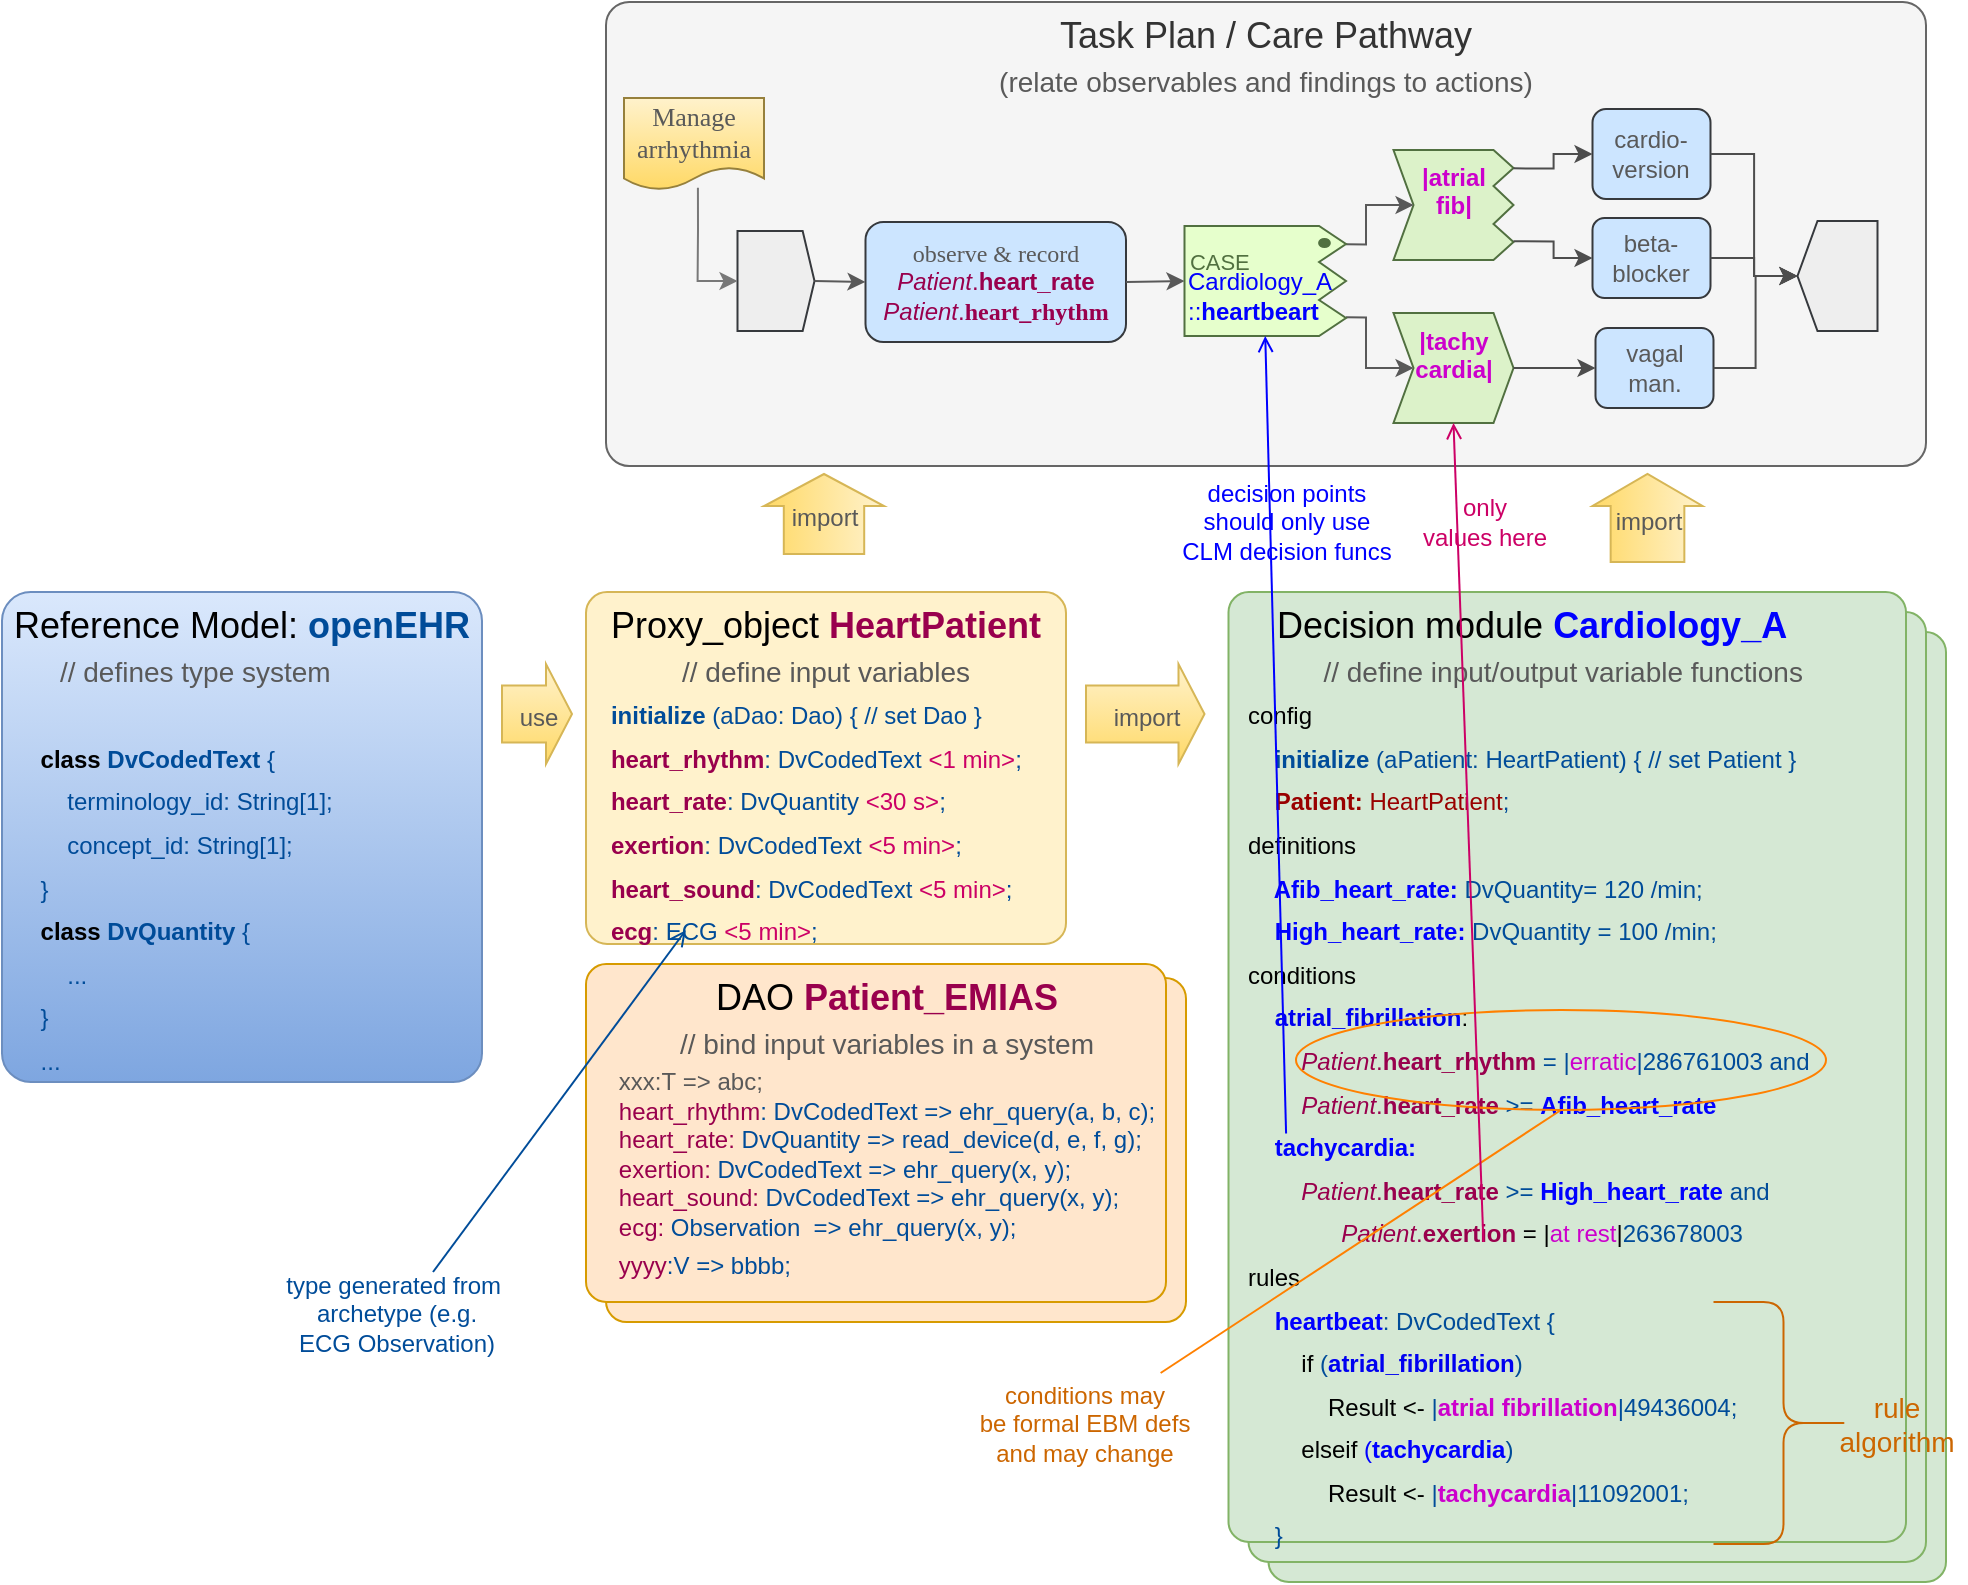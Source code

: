 <mxfile version="12.6.5" type="device"><diagram id="-mjmxiD4SZ3i_Z-_ZSI0" name="Page-1"><mxGraphModel dx="1368" dy="816" grid="1" gridSize="10" guides="1" tooltips="1" connect="1" arrows="1" fold="1" page="1" pageScale="1" pageWidth="1169" pageHeight="827" math="0" shadow="0"><root><mxCell id="0"/><mxCell id="1" parent="0"/><mxCell id="dO6ojmiXCGP0qlEIDVPj-22" value="" style="rounded=1;whiteSpace=wrap;html=1;fontSize=18;arcSize=6;verticalAlign=top;fillColor=#ffe6cc;strokeColor=#d79b00;" parent="1" vertex="1"><mxGeometry x="360" y="498" width="290" height="172" as="geometry"/></mxCell><mxCell id="dO6ojmiXCGP0qlEIDVPj-21" value="&lt;div&gt;&amp;nbsp; &amp;nbsp;Clinical Logic Module: &lt;b&gt;&lt;font color=&quot;#006600&quot;&gt;Cardiology_A&lt;/font&gt;&lt;/b&gt;&lt;/div&gt;&lt;font color=&quot;#595959&quot;&gt;&lt;div&gt;&lt;span style=&quot;font-size: 14px&quot;&gt;&amp;nbsp; &amp;nbsp; &amp;nbsp; &amp;nbsp; &amp;nbsp;(define input/output variable functions)&lt;/span&gt;&lt;/div&gt;&lt;/font&gt;&lt;div&gt;&lt;span style=&quot;font-size: 12px&quot;&gt;&lt;font color=&quot;#004c99&quot;&gt;Afib_heart_rate = 120;&lt;/font&gt;&lt;/span&gt;&lt;/div&gt;&lt;div&gt;&lt;span style=&quot;font-size: 12px&quot;&gt;&lt;font color=&quot;#004c99&quot;&gt;High_heart_rate = 100;&lt;/font&gt;&lt;/span&gt;&lt;/div&gt;&lt;div&gt;&lt;span style=&quot;font-size: 12px&quot;&gt;&lt;font color=&quot;#004c99&quot;&gt;&lt;br&gt;&lt;/font&gt;&lt;/span&gt;&lt;/div&gt;&lt;div&gt;&lt;span style=&quot;font-size: 12px&quot;&gt;&lt;font color=&quot;#004c99&quot;&gt;DvCodedText&amp;nbsp;&lt;/font&gt;&lt;b&gt;&lt;font color=&quot;#0000cc&quot;&gt;heartbeat&lt;/font&gt;&lt;/b&gt;&lt;font color=&quot;#004c99&quot;&gt;&amp;nbsp;{&lt;/font&gt;&lt;/span&gt;&lt;/div&gt;&lt;div&gt;&lt;span style=&quot;font-size: 12px&quot;&gt;&lt;font color=&quot;#004c99&quot;&gt;&amp;nbsp; &amp;nbsp; &lt;/font&gt;if&lt;font color=&quot;#004c99&quot;&gt; (&lt;/font&gt;&lt;font color=&quot;#99004d&quot;&gt;&lt;i&gt;Patient&lt;/i&gt;.&lt;b&gt;heart_rhythm&lt;/b&gt;&lt;/font&gt;&lt;font color=&quot;#004c99&quot;&gt; = |&lt;/font&gt;&lt;b&gt;&lt;font color=&quot;#cc00cc&quot;&gt;erratic&lt;/font&gt;&lt;/b&gt;&lt;font color=&quot;#004c99&quot;&gt;|286761003&amp;nbsp;&lt;/font&gt;&lt;/span&gt;&lt;span style=&quot;color: rgb(0 , 76 , 153) ; font-size: 12px&quot;&gt;and&amp;nbsp;&lt;/span&gt;&lt;/div&gt;&lt;div&gt;&lt;span style=&quot;font-size: 12px&quot;&gt;&lt;font color=&quot;#99004d&quot;&gt;&lt;i&gt;&amp;nbsp; &amp;nbsp; &amp;nbsp; &amp;nbsp; patient&lt;/i&gt;.&lt;/font&gt;&lt;/span&gt;&lt;b style=&quot;font-size: 12px&quot;&gt;&lt;font color=&quot;#99004d&quot;&gt;heart_rate&lt;/font&gt;&lt;/b&gt;&lt;font color=&quot;#004c99&quot; style=&quot;font-size: 12px&quot;&gt;&amp;nbsp;&amp;gt;= Afib_heart_rate)&lt;/font&gt;&lt;/div&gt;&lt;div&gt;&lt;font color=&quot;#004c99&quot; style=&quot;font-size: 12px&quot;&gt;&amp;nbsp; &amp;nbsp; &lt;/font&gt;&lt;font style=&quot;font-size: 12px&quot;&gt;then&lt;/font&gt;&lt;/div&gt;&lt;div&gt;&lt;font style=&quot;font-size: 12px&quot;&gt;&amp;nbsp; &amp;nbsp; &amp;nbsp; &amp;nbsp; Return&lt;font color=&quot;#004c99&quot;&gt; |&lt;/font&gt;&lt;b&gt;&lt;font color=&quot;#cc00cc&quot;&gt;atrial fibrillation&lt;/font&gt;&lt;/b&gt;&lt;font color=&quot;#004c99&quot;&gt;|49436004;&lt;/font&gt;&lt;/font&gt;&lt;/div&gt;&lt;div&gt;&lt;span style=&quot;font-size: 12px&quot;&gt;&lt;font color=&quot;#0000ff&quot;&gt;&amp;nbsp; &amp;nbsp; &lt;/font&gt;elseif&lt;font color=&quot;#0000ff&quot;&gt; (&lt;/font&gt;&lt;/span&gt;&lt;span style=&quot;color: rgb(153 , 0 , 77) ; font-size: 12px&quot;&gt;&lt;i&gt;Patient&lt;/i&gt;.&lt;/span&gt;&lt;b style=&quot;font-size: 12px&quot;&gt;&lt;font color=&quot;#99004d&quot;&gt;heart_rate&lt;/font&gt;&lt;/b&gt;&lt;span style=&quot;font-size: 12px&quot;&gt;&lt;font color=&quot;#004c99&quot;&gt;&amp;nbsp;&amp;gt;= High_heart_rate&amp;nbsp;&lt;/font&gt;&lt;/span&gt;&lt;span style=&quot;color: rgb(0 , 76 , 153) ; font-size: 12px&quot;&gt;and&amp;nbsp;&lt;/span&gt;&lt;/div&gt;&lt;span style=&quot;font-size: 12px&quot;&gt;&lt;div&gt;&lt;span style=&quot;color: rgb(153 , 0 , 77)&quot;&gt;&lt;i&gt;&amp;nbsp; &amp;nbsp; &amp;nbsp; &amp;nbsp; &amp;nbsp; &amp;nbsp; &amp;nbsp; Patient&lt;/i&gt;.&lt;/span&gt;&lt;b style=&quot;color: rgb(0 , 0 , 0)&quot;&gt;&lt;font color=&quot;#99004d&quot;&gt;exertion&lt;/font&gt;&lt;/b&gt;&lt;font color=&quot;#004c99&quot; style=&quot;color: rgb(0 , 0 , 0)&quot;&gt; = |&lt;/font&gt;&lt;b&gt;&lt;font color=&quot;#cc00cc&quot;&gt;at rest&lt;/font&gt;&lt;/b&gt;&lt;font color=&quot;#004c99&quot; style=&quot;color: rgb(0 , 0 , 0)&quot;&gt;|&lt;/font&gt;&lt;span style=&quot;color: rgb(0 , 76 , 153)&quot;&gt;263678003)&lt;br&gt;&amp;nbsp; &amp;nbsp; &lt;/span&gt;then&amp;nbsp; &amp;nbsp; &amp;nbsp; &amp;nbsp;&lt;/div&gt;&lt;/span&gt;&lt;span style=&quot;font-size: 12px&quot;&gt;&amp;nbsp; &amp;nbsp; &amp;nbsp; &amp;nbsp; Return&lt;/span&gt;&lt;font color=&quot;#004c99&quot; style=&quot;font-size: 12px&quot;&gt; |&lt;/font&gt;&lt;b style=&quot;font-size: 12px&quot;&gt;&lt;font color=&quot;#cc00cc&quot;&gt;tachycardia&lt;/font&gt;&lt;/b&gt;&lt;font color=&quot;#004c99&quot;&gt;&lt;span style=&quot;font-size: 12px&quot;&gt;|11092001;&lt;/span&gt;&lt;/font&gt;&lt;br&gt;&lt;font color=&quot;#004c99&quot; style=&quot;font-size: 12px&quot;&gt;}&lt;/font&gt;" style="rounded=1;whiteSpace=wrap;html=1;fontSize=18;arcSize=3;verticalAlign=top;fillColor=#d5e8d4;strokeColor=#82b366;align=left;spacingLeft=8;" parent="1" vertex="1"><mxGeometry x="691.25" y="325" width="338.75" height="475" as="geometry"/></mxCell><mxCell id="dO6ojmiXCGP0qlEIDVPj-20" value="&lt;div&gt;&amp;nbsp; &amp;nbsp;Clinical Logic Module: &lt;b&gt;&lt;font color=&quot;#006600&quot;&gt;Cardiology_A&lt;/font&gt;&lt;/b&gt;&lt;/div&gt;&lt;font color=&quot;#595959&quot;&gt;&lt;div&gt;&lt;span style=&quot;font-size: 14px&quot;&gt;&amp;nbsp; &amp;nbsp; &amp;nbsp; &amp;nbsp; &amp;nbsp;(define input/output variable functions)&lt;/span&gt;&lt;/div&gt;&lt;/font&gt;&lt;div&gt;&lt;span style=&quot;font-size: 12px&quot;&gt;&lt;font color=&quot;#004c99&quot;&gt;Afib_heart_rate = 120;&lt;/font&gt;&lt;/span&gt;&lt;/div&gt;&lt;div&gt;&lt;span style=&quot;font-size: 12px&quot;&gt;&lt;font color=&quot;#004c99&quot;&gt;High_heart_rate = 100;&lt;/font&gt;&lt;/span&gt;&lt;/div&gt;&lt;div&gt;&lt;span style=&quot;font-size: 12px&quot;&gt;&lt;font color=&quot;#004c99&quot;&gt;&lt;br&gt;&lt;/font&gt;&lt;/span&gt;&lt;/div&gt;&lt;div&gt;&lt;span style=&quot;font-size: 12px&quot;&gt;&lt;font color=&quot;#004c99&quot;&gt;DvCodedText&amp;nbsp;&lt;/font&gt;&lt;b&gt;&lt;font color=&quot;#0000cc&quot;&gt;heartbeat&lt;/font&gt;&lt;/b&gt;&lt;font color=&quot;#004c99&quot;&gt;&amp;nbsp;{&lt;/font&gt;&lt;/span&gt;&lt;/div&gt;&lt;div&gt;&lt;span style=&quot;font-size: 12px&quot;&gt;&lt;font color=&quot;#004c99&quot;&gt;&amp;nbsp; &amp;nbsp; &lt;/font&gt;if&lt;font color=&quot;#004c99&quot;&gt; (&lt;/font&gt;&lt;font color=&quot;#99004d&quot;&gt;&lt;i&gt;Patient&lt;/i&gt;.&lt;b&gt;heart_rhythm&lt;/b&gt;&lt;/font&gt;&lt;font color=&quot;#004c99&quot;&gt; = |&lt;/font&gt;&lt;b&gt;&lt;font color=&quot;#cc00cc&quot;&gt;erratic&lt;/font&gt;&lt;/b&gt;&lt;font color=&quot;#004c99&quot;&gt;|286761003&amp;nbsp;&lt;/font&gt;&lt;/span&gt;&lt;span style=&quot;color: rgb(0 , 76 , 153) ; font-size: 12px&quot;&gt;and&amp;nbsp;&lt;/span&gt;&lt;/div&gt;&lt;div&gt;&lt;span style=&quot;font-size: 12px&quot;&gt;&lt;font color=&quot;#99004d&quot;&gt;&lt;i&gt;&amp;nbsp; &amp;nbsp; &amp;nbsp; &amp;nbsp; patient&lt;/i&gt;.&lt;/font&gt;&lt;/span&gt;&lt;b style=&quot;font-size: 12px&quot;&gt;&lt;font color=&quot;#99004d&quot;&gt;heart_rate&lt;/font&gt;&lt;/b&gt;&lt;font color=&quot;#004c99&quot; style=&quot;font-size: 12px&quot;&gt;&amp;nbsp;&amp;gt;= Afib_heart_rate)&lt;/font&gt;&lt;/div&gt;&lt;div&gt;&lt;font color=&quot;#004c99&quot; style=&quot;font-size: 12px&quot;&gt;&amp;nbsp; &amp;nbsp; &lt;/font&gt;&lt;font style=&quot;font-size: 12px&quot;&gt;then&lt;/font&gt;&lt;/div&gt;&lt;div&gt;&lt;font style=&quot;font-size: 12px&quot;&gt;&amp;nbsp; &amp;nbsp; &amp;nbsp; &amp;nbsp; Return&lt;font color=&quot;#004c99&quot;&gt; |&lt;/font&gt;&lt;b&gt;&lt;font color=&quot;#cc00cc&quot;&gt;atrial fibrillation&lt;/font&gt;&lt;/b&gt;&lt;font color=&quot;#004c99&quot;&gt;|49436004;&lt;/font&gt;&lt;/font&gt;&lt;/div&gt;&lt;div&gt;&lt;span style=&quot;font-size: 12px&quot;&gt;&lt;font color=&quot;#0000ff&quot;&gt;&amp;nbsp; &amp;nbsp; &lt;/font&gt;elseif&lt;font color=&quot;#0000ff&quot;&gt; (&lt;/font&gt;&lt;/span&gt;&lt;span style=&quot;color: rgb(153 , 0 , 77) ; font-size: 12px&quot;&gt;&lt;i&gt;Patient&lt;/i&gt;.&lt;/span&gt;&lt;b style=&quot;font-size: 12px&quot;&gt;&lt;font color=&quot;#99004d&quot;&gt;heart_rate&lt;/font&gt;&lt;/b&gt;&lt;span style=&quot;font-size: 12px&quot;&gt;&lt;font color=&quot;#004c99&quot;&gt;&amp;nbsp;&amp;gt;= High_heart_rate&amp;nbsp;&lt;/font&gt;&lt;/span&gt;&lt;span style=&quot;color: rgb(0 , 76 , 153) ; font-size: 12px&quot;&gt;and&amp;nbsp;&lt;/span&gt;&lt;/div&gt;&lt;span style=&quot;font-size: 12px&quot;&gt;&lt;div&gt;&lt;span style=&quot;color: rgb(153 , 0 , 77)&quot;&gt;&lt;i&gt;&amp;nbsp; &amp;nbsp; &amp;nbsp; &amp;nbsp; &amp;nbsp; &amp;nbsp; &amp;nbsp; Patient&lt;/i&gt;.&lt;/span&gt;&lt;b style=&quot;color: rgb(0 , 0 , 0)&quot;&gt;&lt;font color=&quot;#99004d&quot;&gt;exertion&lt;/font&gt;&lt;/b&gt;&lt;font color=&quot;#004c99&quot; style=&quot;color: rgb(0 , 0 , 0)&quot;&gt; = |&lt;/font&gt;&lt;b&gt;&lt;font color=&quot;#cc00cc&quot;&gt;at rest&lt;/font&gt;&lt;/b&gt;&lt;font color=&quot;#004c99&quot; style=&quot;color: rgb(0 , 0 , 0)&quot;&gt;|&lt;/font&gt;&lt;span style=&quot;color: rgb(0 , 76 , 153)&quot;&gt;263678003)&lt;br&gt;&amp;nbsp; &amp;nbsp; &lt;/span&gt;then&amp;nbsp; &amp;nbsp; &amp;nbsp; &amp;nbsp;&lt;/div&gt;&lt;/span&gt;&lt;span style=&quot;font-size: 12px&quot;&gt;&amp;nbsp; &amp;nbsp; &amp;nbsp; &amp;nbsp; Return&lt;/span&gt;&lt;font color=&quot;#004c99&quot; style=&quot;font-size: 12px&quot;&gt; |&lt;/font&gt;&lt;b style=&quot;font-size: 12px&quot;&gt;&lt;font color=&quot;#cc00cc&quot;&gt;tachycardia&lt;/font&gt;&lt;/b&gt;&lt;font color=&quot;#004c99&quot;&gt;&lt;span style=&quot;font-size: 12px&quot;&gt;|11092001;&lt;/span&gt;&lt;/font&gt;&lt;br&gt;&lt;font color=&quot;#004c99&quot; style=&quot;font-size: 12px&quot;&gt;}&lt;/font&gt;" style="rounded=1;whiteSpace=wrap;html=1;fontSize=18;arcSize=3;verticalAlign=top;fillColor=#d5e8d4;strokeColor=#82b366;align=left;spacingLeft=8;" parent="1" vertex="1"><mxGeometry x="681.25" y="315" width="338.75" height="475" as="geometry"/></mxCell><mxCell id="RvP3062w9t06JpOHgTbH-61" value="Proxy_object&amp;nbsp;&lt;font color=&quot;#99004d&quot;&gt;&lt;b&gt;HeartPatient&lt;/b&gt;&lt;/font&gt;&lt;br&gt;&lt;font style=&quot;font-size: 14px&quot; color=&quot;#595959&quot;&gt;// define input variables&lt;/font&gt;&lt;br&gt;&lt;div style=&quot;text-align: left&quot;&gt;&lt;span style=&quot;font-size: 12px&quot;&gt;&lt;font color=&quot;#004c99&quot;&gt;&lt;b&gt;initialize&lt;/b&gt;&amp;nbsp;(aDao: Dao) { // set Dao&amp;nbsp;&lt;/font&gt;&lt;/span&gt;&lt;span style=&quot;color: rgb(0 , 76 , 153) ; font-size: 12px&quot;&gt;}&lt;/span&gt;&lt;/div&gt;&lt;div style=&quot;text-align: left&quot;&gt;&lt;b style=&quot;font-size: 12px ; color: rgb(153 , 0 , 77)&quot;&gt;heart_rhythm&lt;/b&gt;&lt;span style=&quot;color: rgb(0 , 76 , 153) ; font-size: 12px&quot;&gt;:&amp;nbsp;&lt;/span&gt;&lt;span style=&quot;color: rgb(0 , 76 , 153) ; font-size: 12px&quot;&gt;DvCodedText&lt;/span&gt;&lt;b style=&quot;font-size: 12px ; color: rgb(153 , 0 , 77)&quot;&gt;&amp;nbsp;&lt;/b&gt;&lt;font color=&quot;#cc0066&quot; style=&quot;font-size: 12px&quot;&gt;&amp;lt;1 min&amp;gt;&lt;/font&gt;&lt;font color=&quot;#004c99&quot; style=&quot;color: rgb(0 , 76 , 153) ; font-size: 12px&quot;&gt;;&lt;br&gt;&lt;/font&gt;&lt;b style=&quot;font-size: 12px ; color: rgb(153 , 0 , 77)&quot;&gt;heart_rate&lt;/b&gt;&lt;span style=&quot;color: rgb(0 , 76 , 153) ; font-size: 12px&quot;&gt;:&amp;nbsp;&lt;/span&gt;&lt;span style=&quot;color: rgb(0 , 76 , 153) ; font-size: 12px&quot;&gt;DvQuantity&lt;/span&gt;&lt;b style=&quot;font-size: 12px ; color: rgb(153 , 0 , 77)&quot;&gt;&amp;nbsp;&lt;/b&gt;&lt;font color=&quot;#cc0066&quot; style=&quot;font-size: 12px&quot;&gt;&amp;lt;30 s&amp;gt;&lt;/font&gt;&lt;font color=&quot;#004c99&quot; style=&quot;color: rgb(0 , 76 , 153) ; font-size: 12px&quot;&gt;;&lt;br&gt;&lt;/font&gt;&lt;b style=&quot;font-size: 12px ; color: rgb(153 , 0 , 77)&quot;&gt;exertion&lt;/b&gt;&lt;span style=&quot;color: rgb(0 , 76 , 153) ; font-size: 12px&quot;&gt;:&amp;nbsp;&lt;/span&gt;&lt;span style=&quot;color: rgb(0 , 76 , 153) ; font-size: 12px&quot;&gt;DvCodedText&lt;/span&gt;&lt;span style=&quot;font-size: 12px ; color: rgb(153 , 0 , 77)&quot;&gt;&amp;nbsp;&lt;/span&gt;&lt;font color=&quot;#cc0066&quot; style=&quot;font-size: 12px&quot;&gt;&amp;lt;5 min&amp;gt;&lt;/font&gt;&lt;font color=&quot;#004c99&quot; style=&quot;color: rgb(0 , 76 , 153) ; font-size: 12px&quot;&gt;;&lt;/font&gt;&lt;span style=&quot;color: rgb(0 , 76 , 153) ; font-size: 12px&quot;&gt;&lt;br&gt;&lt;/span&gt;&lt;b style=&quot;font-size: 12px ; color: rgb(153 , 0 , 77)&quot;&gt;heart_sound&lt;/b&gt;&lt;span style=&quot;color: rgb(0 , 76 , 153) ; font-size: 12px&quot;&gt;:&amp;nbsp;&lt;/span&gt;&lt;font color=&quot;#004c99&quot; style=&quot;color: rgb(0 , 76 , 153) ; font-size: 12px&quot;&gt;DvCodedText&lt;/font&gt;&lt;span style=&quot;font-size: 12px ; color: rgb(153 , 0 , 77)&quot;&gt;&amp;nbsp;&lt;/span&gt;&lt;font color=&quot;#cc0066&quot; style=&quot;font-size: 12px&quot;&gt;&amp;lt;5 min&amp;gt;&lt;/font&gt;&lt;font color=&quot;#004c99&quot; style=&quot;color: rgb(0 , 76 , 153) ; font-size: 12px&quot;&gt;;&lt;br&gt;&lt;/font&gt;&lt;b style=&quot;font-size: 12px ; color: rgb(153 , 0 , 77)&quot;&gt;ecg&lt;/b&gt;&lt;span style=&quot;color: rgb(0 , 76 , 153) ; font-size: 12px&quot;&gt;:&amp;nbsp;&lt;/span&gt;&lt;span style=&quot;color: rgb(0 , 76 , 153) ; font-size: 12px&quot;&gt;ECG&lt;/span&gt;&lt;span style=&quot;font-size: 12px ; color: rgb(153 , 0 , 77)&quot;&gt;&amp;nbsp;&lt;/span&gt;&lt;font color=&quot;#cc0066&quot; style=&quot;font-size: 12px&quot;&gt;&amp;lt;5 min&amp;gt;&lt;/font&gt;&lt;font color=&quot;#004c99&quot; style=&quot;color: rgb(0 , 76 , 153) ; font-size: 12px&quot;&gt;;&lt;/font&gt;&lt;span style=&quot;color: rgb(0 , 76 , 153) ; font-size: 12px&quot;&gt;&lt;br&gt;&lt;/span&gt;&lt;/div&gt;&lt;div style=&quot;text-align: left&quot;&gt;&lt;br&gt;&lt;/div&gt;" style="rounded=1;whiteSpace=wrap;html=1;fontSize=18;arcSize=6;verticalAlign=top;fillColor=#fff2cc;strokeColor=#d6b656;" parent="1" vertex="1"><mxGeometry x="350" y="305" width="240" height="176" as="geometry"/></mxCell><mxCell id="RvP3062w9t06JpOHgTbH-62" value="&lt;font style=&quot;font-size: 12px&quot;&gt;import&lt;/font&gt;" style="html=1;shadow=0;dashed=0;align=center;verticalAlign=middle;shape=mxgraph.arrows2.arrow;dy=0.33;dx=16;direction=south;notch=0;fontSize=18;fillColor=#fff2cc;strokeColor=#d6b656;gradientColor=#ffd966;fontColor=#595959;flipV=1;" parent="1" vertex="1"><mxGeometry x="853.25" y="246" width="55" height="44" as="geometry"/></mxCell><mxCell id="RvP3062w9t06JpOHgTbH-63" value="&lt;font style=&quot;font-size: 12px&quot;&gt;import&lt;/font&gt;" style="html=1;shadow=0;dashed=0;align=center;verticalAlign=middle;shape=mxgraph.arrows2.arrow;dy=0.43;dx=13;notch=0;fontSize=18;gradientColor=#ffd966;fillColor=#fff2cc;strokeColor=#d6b656;fontColor=#595959;" parent="1" vertex="1"><mxGeometry x="600" y="341" width="59.25" height="50" as="geometry"/></mxCell><mxCell id="RvP3062w9t06JpOHgTbH-65" value="&lt;font style=&quot;font-size: 12px&quot;&gt;import&lt;/font&gt;" style="html=1;shadow=0;dashed=0;align=center;verticalAlign=middle;shape=mxgraph.arrows2.arrow;dy=0.33;dx=16;direction=south;notch=0;fontSize=18;fillColor=#fff2cc;strokeColor=#d6b656;gradientColor=#ffd966;fontColor=#595959;flipV=1;" parent="1" vertex="1"><mxGeometry x="439" y="246" width="60" height="40" as="geometry"/></mxCell><mxCell id="RvP3062w9t06JpOHgTbH-68" value="Reference Model: &lt;b&gt;&lt;font color=&quot;#004c99&quot;&gt;openEHR&lt;/font&gt;&lt;/b&gt;&lt;br&gt;&lt;font style=&quot;font-size: 14px&quot; color=&quot;#595959&quot;&gt;// defines type system&amp;nbsp; &amp;nbsp; &amp;nbsp; &amp;nbsp; &amp;nbsp; &amp;nbsp;&amp;nbsp;&lt;br&gt;&lt;br&gt;&lt;/font&gt;&lt;div style=&quot;text-align: left&quot;&gt;&lt;b style=&quot;font-size: 12px&quot;&gt;&lt;font color=&quot;#99004d&quot;&gt;&amp;nbsp; &amp;nbsp;&amp;nbsp;&lt;/font&gt;class&lt;font color=&quot;#99004d&quot;&gt;&amp;nbsp;&lt;/font&gt;&lt;/b&gt;&lt;b style=&quot;font-size: 12px&quot;&gt;&lt;font color=&quot;#004c99&quot;&gt;DvCodedText&lt;/font&gt;&lt;/b&gt;&lt;font color=&quot;#004c99&quot; style=&quot;font-size: 12px&quot;&gt;&amp;nbsp;{&lt;/font&gt;&lt;br&gt;&lt;/div&gt;&lt;div style=&quot;text-align: left&quot;&gt;&lt;span style=&quot;font-size: 12px&quot;&gt;&lt;font color=&quot;#004c99&quot;&gt;&amp;nbsp; &amp;nbsp; &amp;nbsp; &amp;nbsp; terminology_id: String[1];&lt;/font&gt;&lt;/span&gt;&lt;/div&gt;&lt;div style=&quot;text-align: left&quot;&gt;&lt;span style=&quot;font-size: 12px&quot;&gt;&lt;font color=&quot;#004c99&quot;&gt;&amp;nbsp; &amp;nbsp; &amp;nbsp; &amp;nbsp; concept_id: String[1];&lt;/font&gt;&lt;/span&gt;&lt;/div&gt;&lt;div style=&quot;text-align: left&quot;&gt;&lt;span style=&quot;font-size: 12px&quot;&gt;&lt;font color=&quot;#004c99&quot;&gt;&amp;nbsp; &amp;nbsp; }&lt;/font&gt;&lt;/span&gt;&lt;/div&gt;&lt;div style=&quot;text-align: left&quot;&gt;&lt;span style=&quot;font-size: 12px&quot;&gt;&lt;b&gt;&lt;font color=&quot;#99004d&quot;&gt;&amp;nbsp; &amp;nbsp;&amp;nbsp;&lt;/font&gt;&lt;/b&gt;&lt;/span&gt;&lt;b style=&quot;font-size: 12px&quot;&gt;class&lt;/b&gt;&lt;span style=&quot;font-size: 12px&quot;&gt;&lt;font color=&quot;#004c99&quot;&gt;&amp;nbsp;&lt;/font&gt;&lt;b&gt;&lt;font color=&quot;#004c99&quot;&gt;DvQuantity&lt;/font&gt;&lt;/b&gt;&lt;font color=&quot;#004c99&quot;&gt; {&lt;/font&gt;&lt;/span&gt;&lt;/div&gt;&lt;div style=&quot;text-align: left&quot;&gt;&lt;span style=&quot;font-size: 12px&quot;&gt;&lt;font color=&quot;#004c99&quot;&gt;&amp;nbsp; &amp;nbsp; &amp;nbsp; &amp;nbsp; ...&lt;/font&gt;&lt;/span&gt;&lt;/div&gt;&lt;div style=&quot;text-align: left&quot;&gt;&lt;span style=&quot;font-size: 12px&quot;&gt;&lt;font color=&quot;#004c99&quot;&gt;&amp;nbsp; &amp;nbsp; }&lt;/font&gt;&lt;/span&gt;&lt;/div&gt;&lt;div style=&quot;text-align: left&quot;&gt;&lt;span style=&quot;font-size: 12px&quot;&gt;&lt;font color=&quot;#004c99&quot;&gt;&amp;nbsp; &amp;nbsp; ...&lt;/font&gt;&lt;/span&gt;&lt;/div&gt;" style="rounded=1;whiteSpace=wrap;html=1;fontSize=18;arcSize=6;verticalAlign=top;fillColor=#dae8fc;strokeColor=#6c8ebf;gradientColor=#7ea6e0;" parent="1" vertex="1"><mxGeometry x="58" y="305" width="240" height="245" as="geometry"/></mxCell><mxCell id="RvP3062w9t06JpOHgTbH-69" value="&lt;font style=&quot;font-size: 12px&quot;&gt;use&lt;/font&gt;" style="html=1;shadow=0;dashed=0;align=center;verticalAlign=middle;shape=mxgraph.arrows2.arrow;dy=0.43;dx=13;notch=0;fontSize=18;gradientColor=#ffd966;fillColor=#fff2cc;strokeColor=#d6b656;fontColor=#595959;" parent="1" vertex="1"><mxGeometry x="308" y="341" width="35" height="50" as="geometry"/></mxCell><mxCell id="RvP3062w9t06JpOHgTbH-71" value="&lt;div style=&quot;text-align: center&quot;&gt;Decision module&amp;nbsp;&lt;b&gt;&lt;font color=&quot;#0000ff&quot;&gt;Cardiology_A&lt;/font&gt;&lt;/b&gt;&lt;/div&gt;&lt;font color=&quot;#595959&quot;&gt;&lt;div style=&quot;text-align: center&quot;&gt;&lt;span style=&quot;font-size: 14px&quot;&gt;&amp;nbsp; &amp;nbsp; &amp;nbsp; &amp;nbsp; // define input/output variable functions&lt;/span&gt;&lt;/div&gt;&lt;/font&gt;&lt;div&gt;&lt;div&gt;&lt;span style=&quot;font-size: 12px&quot;&gt;config&lt;/span&gt;&lt;/div&gt;&lt;div&gt;&lt;span style=&quot;font-size: 12px&quot;&gt;&lt;font color=&quot;#004c99&quot;&gt;&lt;b&gt;&amp;nbsp; &amp;nbsp; initialize&lt;/b&gt;&amp;nbsp;(aPatient: HeartPatient) { // set Patient&amp;nbsp;&lt;/font&gt;&lt;/span&gt;&lt;span style=&quot;color: rgb(0 , 76 , 153) ; font-size: 12px&quot;&gt;}&lt;/span&gt;&lt;/div&gt;&lt;/div&gt;&lt;div&gt;&lt;span style=&quot;font-size: 12px&quot;&gt;&lt;font color=&quot;#990000&quot;&gt;&lt;b&gt;&amp;nbsp; &amp;nbsp; Patient: &lt;/b&gt;HeartPatient&lt;/font&gt;&lt;font color=&quot;#004c99&quot;&gt;;&lt;/font&gt;&lt;/span&gt;&lt;/div&gt;&lt;div&gt;&lt;span style=&quot;font-size: 12px&quot;&gt;definitions&lt;/span&gt;&lt;/div&gt;&lt;b style=&quot;font-size: 12px&quot;&gt;&lt;font color=&quot;#0000ff&quot;&gt;&amp;nbsp; &amp;nbsp; Afib_heart_rate:&amp;nbsp;&lt;/font&gt;&lt;/b&gt;&lt;span style=&quot;color: rgb(0 , 76 , 153) ; font-size: 12px&quot;&gt;DvQuantity&lt;/span&gt;&lt;span style=&quot;color: rgb(0 , 76 , 153) ; font-size: 12px&quot;&gt;= 120 /min;&lt;/span&gt;&lt;span style=&quot;color: rgb(0 , 76 , 153) ; font-size: 12px&quot;&gt;&lt;br&gt;&lt;/span&gt;&lt;span style=&quot;font-size: 12px&quot;&gt;&lt;b&gt;&lt;font color=&quot;#0000ff&quot;&gt;&amp;nbsp; &amp;nbsp; High_heart_rate:&amp;nbsp;&lt;/font&gt;&lt;/b&gt;&lt;/span&gt;&lt;span style=&quot;color: rgb(0 , 76 , 153) ; font-size: 12px&quot;&gt;DvQuantity&lt;/span&gt;&lt;span style=&quot;font-size: 12px&quot;&gt;&lt;font color=&quot;#004c99&quot;&gt;&amp;nbsp;= 100 /min;&lt;/font&gt;&lt;br&gt;&lt;/span&gt;&lt;span style=&quot;font-size: 12px&quot;&gt;conditions&lt;br&gt;&amp;nbsp; &amp;nbsp; &lt;b&gt;&lt;font color=&quot;#0000f0&quot;&gt;atrial_fibrillation&lt;/font&gt;&lt;/b&gt;:&amp;nbsp;&lt;br&gt;&amp;nbsp; &amp;nbsp; &amp;nbsp; &amp;nbsp;&amp;nbsp;&lt;/span&gt;&lt;span style=&quot;font-size: 12px&quot;&gt;&lt;font color=&quot;#99004d&quot;&gt;&lt;i&gt;Patient&lt;/i&gt;.&lt;b&gt;heart_rhythm&lt;/b&gt;&lt;/font&gt;&lt;font color=&quot;#004c99&quot;&gt;&amp;nbsp;= |&lt;/font&gt;&lt;font color=&quot;#cc00cc&quot;&gt;erratic&lt;/font&gt;&lt;font color=&quot;#004c99&quot;&gt;|286761003&amp;nbsp;&lt;/font&gt;&lt;/span&gt;&lt;span style=&quot;color: rgb(0 , 76 , 153) ; font-size: 12px&quot;&gt;and&amp;nbsp;&lt;/span&gt;&lt;div&gt;&lt;span style=&quot;font-size: 12px&quot;&gt;&lt;font color=&quot;#99004d&quot;&gt;&lt;i&gt;&amp;nbsp; &amp;nbsp; &amp;nbsp; &amp;nbsp; Patient&lt;/i&gt;.&lt;/font&gt;&lt;/span&gt;&lt;b style=&quot;font-size: 12px&quot;&gt;&lt;font color=&quot;#99004d&quot;&gt;heart_rate&lt;/font&gt;&lt;/b&gt;&lt;font style=&quot;font-size: 12px&quot;&gt;&lt;font color=&quot;#004c99&quot;&gt;&amp;nbsp;&amp;gt;=&amp;nbsp;&lt;/font&gt;&lt;b&gt;&lt;font color=&quot;#0000ff&quot;&gt;Afib_heart_rate&lt;/font&gt;&lt;/b&gt;&lt;/font&gt;&lt;/div&gt;&lt;div&gt;&lt;font style=&quot;font-size: 12px&quot;&gt;&lt;b&gt;&lt;font color=&quot;#0000ff&quot;&gt;&amp;nbsp; &amp;nbsp; tachycardia:&lt;/font&gt;&lt;/b&gt;&lt;/font&gt;&lt;/div&gt;&lt;div&gt;&lt;font style=&quot;font-size: 12px&quot;&gt;&lt;b&gt;&lt;font color=&quot;#0000ff&quot;&gt;&amp;nbsp; &amp;nbsp; &amp;nbsp; &amp;nbsp;&amp;nbsp;&lt;/font&gt;&lt;/b&gt;&lt;/font&gt;&lt;span style=&quot;color: rgb(153 , 0 , 77) ; font-size: 12px&quot;&gt;&lt;i&gt;Patient&lt;/i&gt;.&lt;/span&gt;&lt;b style=&quot;font-size: 12px&quot;&gt;&lt;font color=&quot;#99004d&quot;&gt;heart_rate&lt;/font&gt;&lt;/b&gt;&lt;span style=&quot;font-size: 12px&quot;&gt;&lt;font color=&quot;#004c99&quot;&gt;&amp;nbsp;&amp;gt;=&amp;nbsp;&lt;/font&gt;&lt;b&gt;&lt;font color=&quot;#0000ff&quot;&gt;High_heart_rate&lt;/font&gt;&lt;/b&gt;&lt;font color=&quot;#004c99&quot;&gt;&amp;nbsp;&lt;/font&gt;&lt;/span&gt;&lt;span style=&quot;color: rgb(0 , 76 , 153) ; font-size: 12px&quot;&gt;and&amp;nbsp;&lt;/span&gt;&lt;/div&gt;&lt;span style=&quot;font-size: 12px&quot;&gt;&lt;span style=&quot;color: rgb(153 , 0 , 77)&quot;&gt;&lt;i&gt;&amp;nbsp; &amp;nbsp; &amp;nbsp; &amp;nbsp; &amp;nbsp; &amp;nbsp; &amp;nbsp; Patient&lt;/i&gt;.&lt;/span&gt;&lt;b&gt;&lt;font color=&quot;#99004d&quot;&gt;exertion&lt;/font&gt;&lt;/b&gt;&amp;nbsp;= |&lt;font color=&quot;#cc00cc&quot;&gt;at rest&lt;/font&gt;|&lt;span style=&quot;color: rgb(0 , 76 , 153)&quot;&gt;263678003&lt;br&gt;&lt;/span&gt;&lt;/span&gt;&lt;span style=&quot;font-size: 12px&quot;&gt;rules&lt;br&gt;&lt;/span&gt;&lt;div&gt;&lt;span style=&quot;font-size: 12px&quot;&gt;&lt;b style=&quot;color: rgb(0 , 0 , 255)&quot;&gt;&amp;nbsp; &amp;nbsp; heartbeat&lt;/b&gt;&lt;font color=&quot;#004c99&quot;&gt;: DvCodedText&amp;nbsp;{&lt;/font&gt;&lt;/span&gt;&lt;/div&gt;&lt;div&gt;&lt;span style=&quot;font-size: 12px&quot;&gt;&lt;font color=&quot;#004c99&quot;&gt;&amp;nbsp; &amp;nbsp; &amp;nbsp; &amp;nbsp;&amp;nbsp;&lt;/font&gt;if&lt;font color=&quot;#004c99&quot;&gt; (&lt;/font&gt;&lt;b&gt;&lt;font color=&quot;#0000f0&quot;&gt;atrial_fibrillation&lt;/font&gt;&lt;/b&gt;&lt;/span&gt;&lt;span style=&quot;color: rgb(0 , 76 , 153) ; font-size: 12px&quot;&gt;)&lt;/span&gt;&lt;/div&gt;&lt;div&gt;&lt;span style=&quot;font-size: 12px&quot;&gt;&amp;nbsp; &amp;nbsp; &amp;nbsp; &amp;nbsp; &amp;nbsp; &amp;nbsp; Result &amp;lt;-&lt;/span&gt;&lt;font color=&quot;#004c99&quot; style=&quot;font-size: 12px&quot;&gt; |&lt;/font&gt;&lt;b style=&quot;font-size: 12px&quot;&gt;&lt;font color=&quot;#cc00cc&quot;&gt;atrial fibrillation&lt;/font&gt;&lt;/b&gt;&lt;font color=&quot;#004c99&quot; style=&quot;font-size: 12px&quot;&gt;|49436004;&lt;/font&gt;&lt;br&gt;&lt;/div&gt;&lt;div&gt;&lt;span style=&quot;font-size: 12px&quot;&gt;&lt;font color=&quot;#0000ff&quot;&gt;&amp;nbsp; &amp;nbsp; &amp;nbsp; &amp;nbsp;&amp;nbsp;&lt;/font&gt;elseif&lt;font color=&quot;#0000ff&quot;&gt; (&lt;b&gt;tachycardia&lt;/b&gt;&lt;/font&gt;&lt;/span&gt;&lt;span style=&quot;color: rgb(0 , 76 , 153) ; font-size: 12px&quot;&gt;)&lt;/span&gt;&lt;/div&gt;&lt;span style=&quot;font-size: 12px&quot;&gt;&amp;nbsp; &amp;nbsp; &amp;nbsp; &amp;nbsp; &amp;nbsp; &amp;nbsp; Result &amp;lt;-&lt;/span&gt;&lt;font color=&quot;#004c99&quot; style=&quot;font-size: 12px&quot;&gt; |&lt;/font&gt;&lt;b style=&quot;font-size: 12px&quot;&gt;&lt;font color=&quot;#cc00cc&quot;&gt;tachycardia&lt;/font&gt;&lt;/b&gt;&lt;font color=&quot;#004c99&quot;&gt;&lt;span style=&quot;font-size: 12px&quot;&gt;|11092001;&lt;/span&gt;&lt;/font&gt;&lt;br&gt;&lt;font color=&quot;#004c99&quot; style=&quot;font-size: 12px&quot;&gt;&amp;nbsp; &amp;nbsp; }&lt;/font&gt;" style="rounded=1;whiteSpace=wrap;html=1;fontSize=18;arcSize=3;verticalAlign=top;fillColor=#d5e8d4;strokeColor=#82b366;align=left;spacingLeft=8;" parent="1" vertex="1"><mxGeometry x="671.25" y="305" width="338.75" height="475" as="geometry"/></mxCell><mxCell id="RvP3062w9t06JpOHgTbH-34" value="Task Plan / Care Pathway&lt;br&gt;&lt;font style=&quot;font-size: 14px&quot; color=&quot;#595959&quot;&gt;(relate observables and findings to actions)&lt;/font&gt;" style="rounded=1;whiteSpace=wrap;html=1;fontSize=18;arcSize=5;fillColor=#f5f5f5;strokeColor=#666666;verticalAlign=top;fontColor=#333333;" parent="1" vertex="1"><mxGeometry x="360" y="10" width="660" height="232" as="geometry"/></mxCell><mxCell id="RvP3062w9t06JpOHgTbH-6" value="observe &amp;amp; record&lt;br&gt;&lt;span style=&quot;font-family: &amp;#34;helvetica&amp;#34; ; text-align: left ; color: rgb(153 , 0 , 77)&quot;&gt;&lt;i&gt;Patient&lt;/i&gt;.&lt;/span&gt;&lt;b style=&quot;color: rgb(0 , 0 , 0) ; font-family: &amp;#34;helvetica&amp;#34; ; text-align: left&quot;&gt;&lt;font color=&quot;#99004d&quot;&gt;heart_rate&lt;/font&gt;&lt;/b&gt;&lt;b&gt;&lt;font color=&quot;#99004d&quot;&gt;&lt;br&gt;&lt;/font&gt;&lt;/b&gt;&lt;i style=&quot;color: rgb(153 , 0 , 77) ; font-family: &amp;#34;helvetica&amp;#34; ; text-align: left&quot;&gt;Patient&lt;/i&gt;&lt;span style=&quot;color: rgb(153 , 0 , 77) ; font-family: &amp;#34;helvetica&amp;#34; ; text-align: left&quot;&gt;.&lt;/span&gt;&lt;b&gt;&lt;font color=&quot;#99004d&quot;&gt;heart_rhythm&lt;/font&gt;&lt;br&gt;&lt;/b&gt;" style="shape=ext;rounded=1;html=1;whiteSpace=wrap;shadow=0;glass=0;comic=0;labelBackgroundColor=none;strokeColor=#36393d;strokeWidth=1;fillColor=#cce5ff;fontFamily=Tahoma;fontSize=12;align=center;fontColor=#595959;" parent="1" vertex="1"><mxGeometry x="489.75" y="120" width="130.25" height="60" as="geometry"/></mxCell><mxCell id="RvP3062w9t06JpOHgTbH-7" value="" style="endArrow=classic;html=1;labelBackgroundColor=none;strokeColor=#595959;strokeWidth=1;fontFamily=Tahoma;fontSize=14;fontColor=#525252;entryX=0;entryY=0.5;exitX=1;exitY=0.5;fillColor=#f5f5f5;gradientColor=#b3b3b3;entryDx=0;entryDy=0;exitDx=0;exitDy=0;" parent="1" source="RvP3062w9t06JpOHgTbH-6" target="dO6ojmiXCGP0qlEIDVPj-1" edge="1"><mxGeometry width="50" height="50" relative="1" as="geometry"><mxPoint x="626.25" y="150" as="sourcePoint"/><mxPoint x="648.75" y="149.5" as="targetPoint"/></mxGeometry></mxCell><mxCell id="RvP3062w9t06JpOHgTbH-8" value="&lt;br style=&quot;font-size: 12px&quot;&gt;" style="shape=stencil(tZTbDoMgDIafhtsFbdz9wrb3YK5OMgYG2Onth6DJnLrsoIkx6f/br4UiBJgteYUkpSWBNUlToP7lw2sMl1kMua0wd1G7cCP4TmJ0rDP6iFexdw1BqBKNcLULG0JX/pv6AZZrpTxEaGU7zpPvYVwon0tvEdZ0c+9Eleef0KGJahLU7efMRTYDNZmj0y6z7XvaTieidntNZpnUNNTkRyYwr4wdYmA7nh8PRp/VfrCTitc/SM9o7ZO+4PtjP7TANlsK9ZSdDZ3vz9OXL5ue/Vcevq1Pv03PpbY/bF6YZ28sQR2ZJbBCG3wz5EJIGS/EsZLDbijaYwc13s9BeAA=);whiteSpace=wrap;html=1;fillColor=#eeeeee;fontSize=12;strokeColor=#36393d;" parent="1" vertex="1"><mxGeometry x="425.75" y="124.5" width="38.5" height="50" as="geometry"/></mxCell><mxCell id="RvP3062w9t06JpOHgTbH-3" value="" style="endArrow=classic;html=1;labelBackgroundColor=none;strokeColor=#595959;strokeWidth=1;fontFamily=Tahoma;fontSize=14;fontColor=#525252;exitX=1;exitY=0.5;fillColor=#f5f5f5;gradientColor=#b3b3b3;fontStyle=0;entryX=0;entryY=0.5;exitDx=0;exitDy=0;" parent="1" source="RvP3062w9t06JpOHgTbH-8" target="RvP3062w9t06JpOHgTbH-6" edge="1"><mxGeometry width="50" height="50" relative="1" as="geometry"><mxPoint x="526.25" y="157.5" as="sourcePoint"/><mxPoint x="528.75" y="113.5" as="targetPoint"/></mxGeometry></mxCell><mxCell id="RvP3062w9t06JpOHgTbH-13" value="&lt;font color=&quot;#cc00cc&quot;&gt;|tachy&lt;br&gt;cardia|&lt;/font&gt;" style="shape=stencil(tZXtboMgFIavhr8LH0Oznwtd74NSNkkpGLTtdvc7iiZlfmzVmRjNeY/vwzG8RMREVchSI4oLxHaIUs7hBuUtlhmOpaxKreqoXWUw8mB17FR18Cd9M8e6IxhX6GDqpsveEH6Fd5qLCeWdA4jxrko6d32ASePAiz8jrFv+K6lK4J91rUNUSavu/8584htQySaTkixPuf3sP8h43bQT1IfnTahkk936HypZyGQClKkgM3GQ6vQR/MUdRyd5N9Yqb32AMj7bhRBlO7Gn4mXmI+IxGzdzkuPnuQSUsjmcg0bfPvurnj9yY9jebY27c/N19iy107zb/cUD8Ef9K+1kwQco6ys9tXegD7avVSeyBinzQf8Swpim+ayNRn/AbtX4D2mFbw==);whiteSpace=wrap;html=1;fillColor=#d5e8d4;strokeColor=#82b366;gradientColor=#97d077;fontSize=12;fontColor=#0000F0;verticalAlign=top;fontStyle=1" parent="1" vertex="1"><mxGeometry x="753.75" y="165.5" width="60" height="55" as="geometry"/></mxCell><mxCell id="RvP3062w9t06JpOHgTbH-15" value="cardio-version" style="shape=stencil(tZThCoIwFIWfZn9jcwj9jVXvsfSaQ9tkrqy3b+4atFKJUJDBPUe/e9h2JVy0pWyAJLQkfE+SJE394ssOyy3FUrYNZA61m7RKnmpAp3XWVNCp3A0EpUuwyvUuPxC68+/0DxeZ0dpDlNFt5Lz5HiaV9t/SO8KG9o+oajz/Ag4sqiyox9+Zm3QFKlsjacx85V426ULUOCtb5aSWobI/mVx4ZeoSc3GSWXW25qrz0STBsf0QzV/uj8GLx3Ik0ERbLgpjYSZPoeoaZ3dq78bd0PSLHVT8lQThCQ==);whiteSpace=wrap;html=1;fontSize=12;align=center;fillColor=#cce5ff;strokeColor=#36393d;fontColor=#595959;" parent="1" vertex="1"><mxGeometry x="853.25" y="63.5" width="59" height="45" as="geometry"/></mxCell><mxCell id="RvP3062w9t06JpOHgTbH-17" value="vagal man." style="shape=stencil(tZThCoIwFIWfZn9jcwj9jVXvsfSaQ9tkrqy3b+4atFKJUJDBPUe/e9h2JVy0pWyAJLQkfE+SJE394ssOyy3FUrYNZA61m7RKnmpAp3XWVNCp3A0EpUuwyvUuPxC68+/0DxeZ0dpDlNFt5Lz5HiaV9t/SO8KG9o+oajz/Ag4sqiyox9+Zm3QFKlsjacx85V426ULUOCtb5aSWobI/mVx4ZeoSc3GSWXW25qrz0STBsf0QzV/uj8GLx3Ik0ERbLgpjYSZPoeoaZ3dq78bd0PSLHVT8lQThCQ==);whiteSpace=wrap;html=1;fontSize=12;align=center;fillColor=#cce5ff;strokeColor=#36393d;fontColor=#595959;" parent="1" vertex="1"><mxGeometry x="854.75" y="173" width="59" height="40" as="geometry"/></mxCell><mxCell id="RvP3062w9t06JpOHgTbH-12" style="edgeStyle=orthogonalEdgeStyle;rounded=0;orthogonalLoop=1;jettySize=auto;html=1;exitX=1;exitY=0.5;exitDx=0;exitDy=0;fontSize=12;strokeColor=#4D4D4D;" parent="1" source="RvP3062w9t06JpOHgTbH-13" target="RvP3062w9t06JpOHgTbH-17" edge="1"><mxGeometry relative="1" as="geometry"/></mxCell><mxCell id="RvP3062w9t06JpOHgTbH-19" value="&lt;span style=&quot;font-size: 12px&quot;&gt;&lt;font style=&quot;font-size: 12px&quot; color=&quot;#cc00cc&quot;&gt;|atrial &lt;br&gt;fib|&lt;/font&gt;&lt;/span&gt;" style="shape=stencil(tZXbcoIwEIafJrdODgbsZSfW94iYlowxYQLV+vZdCHbkWDU6w8DsLvvtD+w/ICbKXBYKUZwjtkaUcg4nCE8hTHAIZVmorAq5o/Rabo0KlbLybq9Oele1BG1z5XVVV9kHwu9wT30wkTlrAaKdLTuVqzrApLbQi38CrB1/7kQF8A+qUj5kSZPd3M5c8BdQSZe5IEn6JLV/pHNPf4+MIxWPU+/W26GSl3yx51D7z79iN2OZgMzUPjOxldn+y7tvuxsV86mNyZxxHsJwbQYhytZiQ8XbzHMEt403c5Li5dwSFLL26KBwKR/cUc07bwx76TbaXnXzuPak2z79Rm6aTlZx42na7t/DClgap2CZxM3n9+qPbCcPvMDMuFJNrS7kB9vbZCesBiZzXv3jwWCmeauNOn/AbrLhT9okfgE=);whiteSpace=wrap;html=1;fillColor=#d5e8d4;strokeColor=#82b366;gradientColor=#97d077;fontSize=12;verticalAlign=top;fontStyle=1" parent="1" vertex="1"><mxGeometry x="753.75" y="84" width="60" height="55" as="geometry"/></mxCell><mxCell id="RvP3062w9t06JpOHgTbH-9" style="edgeStyle=orthogonalEdgeStyle;rounded=0;html=1;exitX=1;exitY=0.167;exitDx=0;exitDy=0;entryX=0;entryY=0.5;entryDx=0;entryDy=0;jettySize=auto;orthogonalLoop=1;strokeColor=#4D4D4D;" parent="1" source="RvP3062w9t06JpOHgTbH-19" target="RvP3062w9t06JpOHgTbH-15" edge="1"><mxGeometry relative="1" as="geometry"><mxPoint x="928.25" y="33.5" as="targetPoint"/></mxGeometry></mxCell><mxCell id="RvP3062w9t06JpOHgTbH-21" value="beta-blocker" style="shape=stencil(tZThCoIwFIWfZn9jcwj9jVXvsfSaQ9tkrqy3b+4atFKJUJDBPUe/e9h2JVy0pWyAJLQkfE+SJE394ssOyy3FUrYNZA61m7RKnmpAp3XWVNCp3A0EpUuwyvUuPxC68+/0DxeZ0dpDlNFt5Lz5HiaV9t/SO8KG9o+oajz/Ag4sqiyox9+Zm3QFKlsjacx85V426ULUOCtb5aSWobI/mVx4ZeoSc3GSWXW25qrz0STBsf0QzV/uj8GLx3Ik0ERbLgpjYSZPoeoaZ3dq78bd0PSLHVT8lQThCQ==);whiteSpace=wrap;html=1;fontSize=12;align=center;fillColor=#cce5ff;strokeColor=#36393d;fontColor=#595959;" parent="1" vertex="1"><mxGeometry x="853.25" y="118" width="59" height="40" as="geometry"/></mxCell><mxCell id="RvP3062w9t06JpOHgTbH-18" style="edgeStyle=orthogonalEdgeStyle;rounded=0;orthogonalLoop=1;jettySize=auto;html=1;exitX=1;exitY=0.83;exitDx=0;exitDy=0;entryX=0;entryY=0.5;entryDx=0;entryDy=0;strokeColor=#4D4D4D;fontSize=12;" parent="1" source="RvP3062w9t06JpOHgTbH-19" target="RvP3062w9t06JpOHgTbH-21" edge="1"><mxGeometry relative="1" as="geometry"/></mxCell><mxCell id="RvP3062w9t06JpOHgTbH-29" value="" style="shape=stencil(tZRhb4MgEIZ/DV8bhdplHxfX/Q9K2SSlYIC127/vyWkiEdtmU2PUe8/34cQDwmrf8FYSWjSEvRNKqwouEF4x3BYYct9KEVC7cKf4QUvM+ODsSV7VMfQEZRrpVOiybE+KN3inO1ktrDEAUdb4JDPKA4wrA97iB2H98L9J1AL/LIN0qJZR/XieualWoJZrVJoyh7qXrXQhalprucqfWoZa/pHJalDmmpjVBy5OX85+m2O2kk+ltbDaOgjxHgcilO3jcecjcInlzWzHXvvnvLnl3cKcJIb02V7kaGpy6y3HHexamZF9u6i934qe95f/9Kd2+rJ5DBDaejk39aBPZj+qM60CTWKdfNBD2Az3WyXbuRN2VHH7j8IN);whiteSpace=wrap;html=1;fillColor=#f5f5f5;gradientColor=#b3b3b3;fontSize=11;strokeColor=#666666;" parent="1" vertex="1"><mxGeometry x="955.75" y="119.5" width="40" height="55" as="geometry"/></mxCell><mxCell id="RvP3062w9t06JpOHgTbH-14" style="edgeStyle=orthogonalEdgeStyle;rounded=0;orthogonalLoop=1;jettySize=auto;html=1;exitX=1;exitY=0.5;exitDx=0;exitDy=0;entryX=0;entryY=0.5;entryDx=0;entryDy=0;strokeColor=#4D4D4D;fontSize=12;" parent="1" source="RvP3062w9t06JpOHgTbH-15" target="RvP3062w9t06JpOHgTbH-29" edge="1"><mxGeometry relative="1" as="geometry"><mxPoint x="932.75" y="159.685" as="targetPoint"/></mxGeometry></mxCell><mxCell id="RvP3062w9t06JpOHgTbH-16" style="edgeStyle=orthogonalEdgeStyle;rounded=0;orthogonalLoop=1;jettySize=auto;html=1;exitX=1;exitY=0.5;exitDx=0;exitDy=0;entryX=0;entryY=0.5;entryDx=0;entryDy=0;strokeColor=#4D4D4D;fontSize=12;" parent="1" source="RvP3062w9t06JpOHgTbH-17" target="RvP3062w9t06JpOHgTbH-29" edge="1"><mxGeometry relative="1" as="geometry"><mxPoint x="930.75" y="77.5" as="targetPoint"/></mxGeometry></mxCell><mxCell id="RvP3062w9t06JpOHgTbH-20" style="edgeStyle=orthogonalEdgeStyle;rounded=0;orthogonalLoop=1;jettySize=auto;html=1;exitX=1;exitY=0.5;exitDx=0;exitDy=0;entryX=0;entryY=0.5;entryDx=0;entryDy=0;strokeColor=#4D4D4D;fontSize=12;" parent="1" source="RvP3062w9t06JpOHgTbH-21" target="RvP3062w9t06JpOHgTbH-29" edge="1"><mxGeometry relative="1" as="geometry"><mxPoint x="932.75" y="196.315" as="targetPoint"/></mxGeometry></mxCell><mxCell id="RvP3062w9t06JpOHgTbH-30" value="&lt;div style=&quot;text-align: center&quot;&gt;Manage arrhythmia&lt;/div&gt;" style="shape=document;whiteSpace=wrap;html=1;boundedLbl=1;shadow=0;glass=0;comic=0;labelBackgroundColor=none;strokeColor=#96803C;strokeWidth=1;fillColor=#fff2cc;fontFamily=Tahoma;fontSize=13;align=center;fontStyle=0;size=0.25;gradientColor=#ffd966;fontColor=#595959;" parent="1" vertex="1"><mxGeometry x="369" y="58" width="70" height="46" as="geometry"/></mxCell><mxCell id="RvP3062w9t06JpOHgTbH-1" style="edgeStyle=orthogonalEdgeStyle;rounded=0;html=1;entryX=0;entryY=0.5;entryDx=0;entryDy=0;jettySize=auto;orthogonalLoop=1;fontSize=12;strokeWidth=1;strokeColor=#787878;exitX=0.528;exitY=0.975;exitDx=0;exitDy=0;exitPerimeter=0;" parent="1" source="RvP3062w9t06JpOHgTbH-30" target="RvP3062w9t06JpOHgTbH-8" edge="1"><mxGeometry relative="1" as="geometry"><mxPoint x="423.25" y="106.5" as="sourcePoint"/></mxGeometry></mxCell><mxCell id="RvP3062w9t06JpOHgTbH-33" style="edgeStyle=orthogonalEdgeStyle;rounded=0;orthogonalLoop=1;jettySize=auto;html=1;exitX=1;exitY=0.83;exitDx=0;exitDy=0;entryX=0.167;entryY=0.5;entryDx=0;entryDy=0;entryPerimeter=0;fontSize=12;strokeColor=#595959;" parent="1" source="dO6ojmiXCGP0qlEIDVPj-1" target="RvP3062w9t06JpOHgTbH-13" edge="1"><mxGeometry relative="1" as="geometry"><Array as="points"><mxPoint x="740" y="168"/><mxPoint x="740" y="193"/></Array><mxPoint x="693.75" y="167.65" as="sourcePoint"/></mxGeometry></mxCell><mxCell id="RvP3062w9t06JpOHgTbH-10" style="edgeStyle=orthogonalEdgeStyle;rounded=0;orthogonalLoop=1;jettySize=auto;html=1;exitX=1;exitY=0.167;exitDx=0;exitDy=0;entryX=0.167;entryY=0.5;entryDx=0;entryDy=0;entryPerimeter=0;fontSize=14;strokeColor=#595959;" parent="1" source="dO6ojmiXCGP0qlEIDVPj-1" target="RvP3062w9t06JpOHgTbH-19" edge="1"><mxGeometry relative="1" as="geometry"><mxPoint x="748.75" y="179" as="targetPoint"/><mxPoint x="693.75" y="131.185" as="sourcePoint"/><Array as="points"><mxPoint x="740" y="131"/><mxPoint x="740" y="112"/></Array></mxGeometry></mxCell><mxCell id="dO6ojmiXCGP0qlEIDVPj-1" value="&lt;font color=&quot;#0000ff&quot; style=&quot;font-size: 12px&quot;&gt;&lt;br style=&quot;font-size: 12px&quot;&gt;Cardiology_A&lt;br style=&quot;font-size: 12px&quot;&gt;::&lt;b&gt;heartbeart&lt;/b&gt;&lt;/font&gt;" style="shape=stencil(tVbbjoMgEP0aXxuFot3HhrU/sF9ALV1JKRikl/37Rccm0kpv2sRoZsZz5ihz0AjTumQVj1BcRvg7QogQd3LhCcI0hpDVFS8s5I7MCLaWHCq1NXrHT2JjOwahSm6Ebao4j+Klu6c5MC20Uo5EaFV7lV7dkTGhHDY+A1nX/s+LKse/55YbyCZtdvU854x8gDXxOWdJmk2j9oqXfETtNKy+1uQjqzUN6/XzL/DTtJi6TGiWMV2zYvdr9EFtBsVshZSFltq4EK5towjhPF2tKL3zHOC0YTBJsnge3wFXrPHnTeFS3usjv++6IdoLWgrVQ5Nx8NSHf43rnizGtUdZN39vK8DZOAXzdFx/8qr+l+GF1DUPDZ7L38xemw0YxVlEG/7AQWCFUMutVvZNm1h+bnYJxw8YuvzJ4XV0Lwf504Ue+jUoMrgRPBTJpRRVHV7xdOZ/xOcQlf0oLGpYdrtkNyvTZuEPok38Aw==);whiteSpace=wrap;html=1;fontSize=12;fillColor=#cdeb8b;strokeColor=#36393d;align=left;verticalAlign=middle;" parent="1" vertex="1"><mxGeometry x="649.25" y="122" width="80.75" height="55" as="geometry"/></mxCell><mxCell id="dO6ojmiXCGP0qlEIDVPj-4" value="" style="shape=curlyBracket;whiteSpace=wrap;html=1;rounded=1;flipH=1;fillColor=none;strokeColor=#CC6600;strokeWidth=1;" parent="1" vertex="1"><mxGeometry x="913.75" y="660" width="70" height="121" as="geometry"/></mxCell><mxCell id="dO6ojmiXCGP0qlEIDVPj-5" value="rule&lt;br style=&quot;font-size: 14px&quot;&gt;algorithm" style="text;html=1;align=center;verticalAlign=middle;resizable=0;points=[];autosize=1;fontSize=14;fontColor=#CC6600;" parent="1" vertex="1"><mxGeometry x="970" y="700.5" width="70" height="40" as="geometry"/></mxCell><mxCell id="dO6ojmiXCGP0qlEIDVPj-6" value="" style="ellipse;whiteSpace=wrap;html=1;strokeColor=#FF8000;strokeWidth=1;fillColor=none;fontSize=12;fontColor=#006600;" parent="1" vertex="1"><mxGeometry x="705" y="514" width="265" height="50" as="geometry"/></mxCell><mxCell id="dO6ojmiXCGP0qlEIDVPj-7" value="" style="endArrow=none;html=1;fontSize=12;fontColor=#006600;strokeColor=#FF8000;entryX=0.5;entryY=1;entryDx=0;entryDy=0;" parent="1" source="dO6ojmiXCGP0qlEIDVPj-8" target="dO6ojmiXCGP0qlEIDVPj-6" edge="1"><mxGeometry width="50" height="50" relative="1" as="geometry"><mxPoint x="1020" y="476" as="sourcePoint"/><mxPoint x="931.014" y="561.289" as="targetPoint"/></mxGeometry></mxCell><mxCell id="dO6ojmiXCGP0qlEIDVPj-8" value="conditions may&lt;br style=&quot;font-size: 12px;&quot;&gt;be formal EBM defs&lt;br style=&quot;font-size: 12px;&quot;&gt;and may change" style="text;html=1;align=center;verticalAlign=middle;resizable=0;points=[];autosize=1;fontSize=12;fontColor=#CC6600;" parent="1" vertex="1"><mxGeometry x="539.25" y="695.5" width="120" height="50" as="geometry"/></mxCell><mxCell id="dO6ojmiXCGP0qlEIDVPj-10" value="" style="endArrow=open;html=1;fontSize=12;fontColor=#006600;strokeColor=#0000FF;endFill=0;exitX=0.085;exitY=0.57;exitDx=0;exitDy=0;exitPerimeter=0;entryX=0.5;entryY=1;entryDx=0;entryDy=0;" parent="1" source="RvP3062w9t06JpOHgTbH-71" target="dO6ojmiXCGP0qlEIDVPj-1" edge="1"><mxGeometry width="50" height="50" relative="1" as="geometry"><mxPoint x="779.5" y="483" as="sourcePoint"/><mxPoint x="681.25" y="132.997" as="targetPoint"/></mxGeometry></mxCell><mxCell id="dO6ojmiXCGP0qlEIDVPj-11" value="decision points&lt;br style=&quot;font-size: 12px;&quot;&gt;should only use&lt;br style=&quot;font-size: 12px;&quot;&gt;CLM decision funcs" style="text;html=1;align=center;verticalAlign=middle;resizable=0;points=[];autosize=1;fontSize=12;fontColor=#0000FF;" parent="1" vertex="1"><mxGeometry x="640" y="245" width="120" height="50" as="geometry"/></mxCell><mxCell id="dO6ojmiXCGP0qlEIDVPj-16" value="" style="endArrow=open;html=1;fontSize=12;fontColor=#006600;strokeColor=#CC0066;endFill=0;entryX=0.5;entryY=1;entryDx=0;entryDy=0;" parent="1" target="RvP3062w9t06JpOHgTbH-13" edge="1"><mxGeometry width="50" height="50" relative="1" as="geometry"><mxPoint x="798.71" y="630" as="sourcePoint"/><mxPoint x="783.75" y="183.5" as="targetPoint"/></mxGeometry></mxCell><mxCell id="dO6ojmiXCGP0qlEIDVPj-17" value="only &lt;br style=&quot;font-size: 12px;&quot;&gt;values here" style="text;html=1;align=center;verticalAlign=middle;resizable=0;points=[];autosize=1;fontSize=12;fontColor=#CC0066;" parent="1" vertex="1"><mxGeometry x="758.75" y="255" width="80" height="30" as="geometry"/></mxCell><mxCell id="dO6ojmiXCGP0qlEIDVPj-18" value="DAO&amp;nbsp;&lt;font color=&quot;#99004d&quot;&gt;&lt;b&gt;Patient_EMIAS&lt;/b&gt;&lt;/font&gt;&lt;br&gt;&lt;font style=&quot;font-size: 14px&quot;&gt;&lt;font color=&quot;#595959&quot;&gt;// bind input variables in a system&lt;/font&gt;&lt;br&gt;&lt;div style=&quot;text-align: left&quot;&gt;&lt;font color=&quot;#99004d&quot; style=&quot;color: rgb(89 , 89 , 89) ; font-size: 12px&quot;&gt;xxx:T&lt;/font&gt;&lt;font color=&quot;#004c99&quot; style=&quot;color: rgb(89 , 89 , 89) ; font-size: 12px&quot;&gt;&amp;nbsp;=&amp;gt; abc;&lt;/font&gt;&lt;/div&gt;&lt;font color=&quot;#99004d&quot; style=&quot;font-size: 12px&quot;&gt;&lt;div style=&quot;text-align: left&quot;&gt;&lt;font color=&quot;#99004d&quot;&gt;heart_rhythm&lt;/font&gt;&lt;font color=&quot;#004c99&quot;&gt;:&lt;/font&gt;&lt;font color=&quot;#004c99&quot;&gt;&amp;nbsp;&lt;/font&gt;&lt;font color=&quot;#004c99&quot;&gt;DvCodedText&amp;nbsp;&lt;/font&gt;&lt;font color=&quot;#004c99&quot;&gt;=&amp;gt; ehr_query(a, b, c);&lt;/font&gt;&lt;/div&gt;&lt;/font&gt;&lt;/font&gt;&lt;span style=&quot;color: rgb(153 , 0 , 77) ; font-size: 12px&quot;&gt;&lt;div style=&quot;text-align: left&quot;&gt;&lt;span&gt;heart_rate:&amp;nbsp;&lt;/span&gt;&lt;font color=&quot;#004c99&quot;&gt;DvQuantity&amp;nbsp;&lt;/font&gt;&lt;font color=&quot;#004c99&quot;&gt;=&amp;gt; read_device(d, e, f, g);&lt;/font&gt;&lt;/div&gt;&lt;/span&gt;&lt;span style=&quot;color: rgb(153 , 0 , 77) ; font-size: 12px&quot;&gt;&lt;div style=&quot;text-align: left&quot;&gt;&lt;span&gt;exertion:&amp;nbsp;&lt;/span&gt;&lt;font color=&quot;#004c99&quot;&gt;DvCodedText&lt;/font&gt;&lt;font color=&quot;#004c99&quot;&gt;&amp;nbsp;=&amp;gt; ehr_query(x, y);&lt;/font&gt;&lt;/div&gt;&lt;/span&gt;&lt;span style=&quot;color: rgb(153 , 0 , 77) ; font-size: 12px&quot;&gt;&lt;div style=&quot;text-align: left&quot;&gt;&lt;span&gt;heart_sound:&amp;nbsp;&lt;/span&gt;&lt;font color=&quot;#004c99&quot;&gt;DvCodedText&lt;/font&gt;&lt;font color=&quot;#004c99&quot;&gt;&amp;nbsp;=&amp;gt; ehr_query(x, y);&lt;/font&gt;&lt;/div&gt;&lt;/span&gt;&lt;span style=&quot;color: rgb(153 , 0 , 77) ; font-size: 12px&quot;&gt;&lt;div style=&quot;text-align: left&quot;&gt;&lt;span&gt;ecg:&amp;nbsp;&lt;/span&gt;&lt;font color=&quot;#004c99&quot;&gt;Observation&amp;nbsp;&lt;/font&gt;&lt;font color=&quot;#004c99&quot;&gt;&amp;nbsp;=&amp;gt; ehr_query(x, y);&lt;/font&gt;&lt;/div&gt;&lt;/span&gt;&lt;div style=&quot;text-align: left&quot;&gt;&lt;font color=&quot;#99004d&quot; style=&quot;font-size: 12px&quot;&gt;yyyy&lt;/font&gt;&lt;font style=&quot;font-size: 12px&quot; color=&quot;#004c99&quot;&gt;:V&lt;/font&gt;&lt;font color=&quot;#004c99&quot; style=&quot;font-size: 12px&quot;&gt;&amp;nbsp;=&amp;gt; bbbb;&lt;/font&gt;&lt;font color=&quot;#004c99&quot; style=&quot;font-size: 12px&quot;&gt;&lt;br&gt;&lt;/font&gt;&lt;/div&gt;" style="rounded=1;whiteSpace=wrap;html=1;fontSize=18;arcSize=6;verticalAlign=top;fillColor=#ffe6cc;strokeColor=#d79b00;spacingLeft=11;" parent="1" vertex="1"><mxGeometry x="350" y="491" width="290" height="169" as="geometry"/></mxCell><mxCell id="7VFj8KJbRkLx5zg5MZUx-3" value="" style="endArrow=open;html=1;fontSize=12;fontColor=#006600;strokeColor=#004C99;endFill=0;entryX=0.208;entryY=0.938;entryDx=0;entryDy=0;entryPerimeter=0;" parent="1" edge="1"><mxGeometry width="50" height="50" relative="1" as="geometry"><mxPoint x="273.493" y="645" as="sourcePoint"/><mxPoint x="399.92" y="474.088" as="targetPoint"/></mxGeometry></mxCell><mxCell id="7VFj8KJbRkLx5zg5MZUx-4" value="type generated from&amp;nbsp;&lt;br&gt;archetype (e.g.&lt;br&gt;ECG Observation)" style="text;html=1;align=center;verticalAlign=middle;resizable=0;points=[];autosize=1;fontColor=#004C99;" parent="1" vertex="1"><mxGeometry x="190" y="641" width="130" height="50" as="geometry"/></mxCell></root></mxGraphModel></diagram></mxfile>